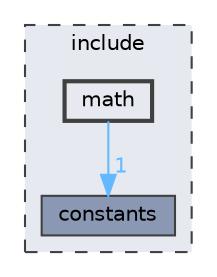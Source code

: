 digraph "include/math"
{
 // LATEX_PDF_SIZE
  bgcolor="transparent";
  edge [fontname=Helvetica,fontsize=10,labelfontname=Helvetica,labelfontsize=10];
  node [fontname=Helvetica,fontsize=10,shape=box,height=0.2,width=0.4];
  compound=true
  subgraph clusterdir_d44c64559bbebec7f509842c48db8b23 {
    graph [ bgcolor="#e6e9ef", pencolor="grey25", label="include", fontname=Helvetica,fontsize=10 style="filled,dashed", URL="dir_d44c64559bbebec7f509842c48db8b23.html",tooltip=""]
  dir_88daf05616196eb210c6c538937e567d [label="constants", fillcolor="#8a98b4", color="grey25", style="filled", URL="dir_88daf05616196eb210c6c538937e567d.html",tooltip=""];
  dir_fba38f648377aa56ae5d69782adf9e53 [label="math", fillcolor="#e6e9ef", color="grey25", style="filled,bold", URL="dir_fba38f648377aa56ae5d69782adf9e53.html",tooltip=""];
  }
  dir_fba38f648377aa56ae5d69782adf9e53->dir_88daf05616196eb210c6c538937e567d [headlabel="1", labeldistance=1.5 headhref="dir_000019_000008.html" href="dir_000019_000008.html" color="steelblue1" fontcolor="steelblue1"];
}
